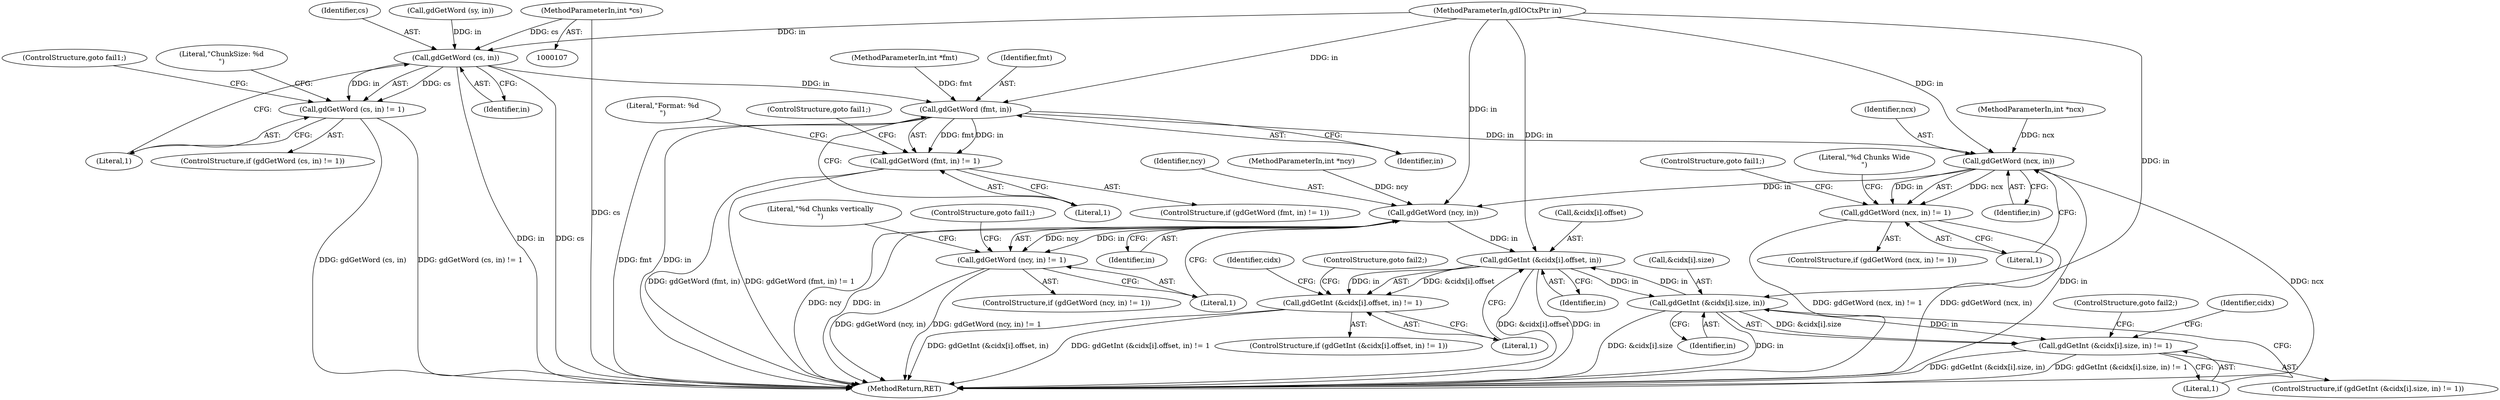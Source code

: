digraph "0_libgd_69d2fd2c597ffc0c217de1238b9bf4d4bceba8e6@pointer" {
"1000111" [label="(MethodParameterIn,int *cs)"];
"1000231" [label="(Call,gdGetWord (cs, in))"];
"1000230" [label="(Call,gdGetWord (cs, in) != 1)"];
"1000261" [label="(Call,gdGetWord (fmt, in))"];
"1000260" [label="(Call,gdGetWord (fmt, in) != 1)"];
"1000301" [label="(Call,gdGetWord (ncx, in))"];
"1000300" [label="(Call,gdGetWord (ncx, in) != 1)"];
"1000314" [label="(Call,gdGetWord (ncy, in))"];
"1000313" [label="(Call,gdGetWord (ncy, in) != 1)"];
"1000410" [label="(Call,gdGetInt (&cidx[i].offset, in))"];
"1000409" [label="(Call,gdGetInt (&cidx[i].offset, in) != 1)"];
"1000423" [label="(Call,gdGetInt (&cidx[i].size, in))"];
"1000422" [label="(Call,gdGetInt (&cidx[i].size, in) != 1)"];
"1000306" [label="(ControlStructure,goto fail1;)"];
"1000301" [label="(Call,gdGetWord (ncx, in))"];
"1000431" [label="(Literal,1)"];
"1000322" [label="(Literal,\"%d Chunks vertically\n\")"];
"1000236" [label="(ControlStructure,goto fail1;)"];
"1000230" [label="(Call,gdGetWord (cs, in) != 1)"];
"1000411" [label="(Call,&cidx[i].offset)"];
"1000313" [label="(Call,gdGetWord (ncy, in) != 1)"];
"1000233" [label="(Identifier,in)"];
"1000418" [label="(Literal,1)"];
"1000430" [label="(Identifier,in)"];
"1000439" [label="(Identifier,cidx)"];
"1000317" [label="(Literal,1)"];
"1000114" [label="(MethodParameterIn,int *ncx)"];
"1000239" [label="(Literal,\"ChunkSize: %d\n\")"];
"1000319" [label="(ControlStructure,goto fail1;)"];
"1000231" [label="(Call,gdGetWord (cs, in))"];
"1000113" [label="(MethodParameterIn,int *fmt)"];
"1000232" [label="(Identifier,cs)"];
"1000433" [label="(ControlStructure,goto fail2;)"];
"1000234" [label="(Literal,1)"];
"1000299" [label="(ControlStructure,if (gdGetWord (ncx, in) != 1))"];
"1000115" [label="(MethodParameterIn,int *ncy)"];
"1000303" [label="(Identifier,in)"];
"1000266" [label="(ControlStructure,goto fail1;)"];
"1000314" [label="(Call,gdGetWord (ncy, in))"];
"1000424" [label="(Call,&cidx[i].size)"];
"1000259" [label="(ControlStructure,if (gdGetWord (fmt, in) != 1))"];
"1000263" [label="(Identifier,in)"];
"1000423" [label="(Call,gdGetInt (&cidx[i].size, in))"];
"1000260" [label="(Call,gdGetWord (fmt, in) != 1)"];
"1000304" [label="(Literal,1)"];
"1000420" [label="(ControlStructure,goto fail2;)"];
"1000111" [label="(MethodParameterIn,int *cs)"];
"1000261" [label="(Call,gdGetWord (fmt, in))"];
"1000417" [label="(Identifier,in)"];
"1000214" [label="(Call,gdGetWord (sy, in))"];
"1000466" [label="(MethodReturn,RET)"];
"1000269" [label="(Literal,\"Format: %d\n\")"];
"1000312" [label="(ControlStructure,if (gdGetWord (ncy, in) != 1))"];
"1000262" [label="(Identifier,fmt)"];
"1000264" [label="(Literal,1)"];
"1000315" [label="(Identifier,ncy)"];
"1000410" [label="(Call,gdGetInt (&cidx[i].offset, in))"];
"1000229" [label="(ControlStructure,if (gdGetWord (cs, in) != 1))"];
"1000421" [label="(ControlStructure,if (gdGetInt (&cidx[i].size, in) != 1))"];
"1000408" [label="(ControlStructure,if (gdGetInt (&cidx[i].offset, in) != 1))"];
"1000108" [label="(MethodParameterIn,gdIOCtxPtr in)"];
"1000302" [label="(Identifier,ncx)"];
"1000427" [label="(Identifier,cidx)"];
"1000316" [label="(Identifier,in)"];
"1000300" [label="(Call,gdGetWord (ncx, in) != 1)"];
"1000309" [label="(Literal,\"%d Chunks Wide\n\")"];
"1000409" [label="(Call,gdGetInt (&cidx[i].offset, in) != 1)"];
"1000422" [label="(Call,gdGetInt (&cidx[i].size, in) != 1)"];
"1000111" -> "1000107"  [label="AST: "];
"1000111" -> "1000466"  [label="DDG: cs"];
"1000111" -> "1000231"  [label="DDG: cs"];
"1000231" -> "1000230"  [label="AST: "];
"1000231" -> "1000233"  [label="CFG: "];
"1000232" -> "1000231"  [label="AST: "];
"1000233" -> "1000231"  [label="AST: "];
"1000234" -> "1000231"  [label="CFG: "];
"1000231" -> "1000466"  [label="DDG: in"];
"1000231" -> "1000466"  [label="DDG: cs"];
"1000231" -> "1000230"  [label="DDG: cs"];
"1000231" -> "1000230"  [label="DDG: in"];
"1000214" -> "1000231"  [label="DDG: in"];
"1000108" -> "1000231"  [label="DDG: in"];
"1000231" -> "1000261"  [label="DDG: in"];
"1000230" -> "1000229"  [label="AST: "];
"1000230" -> "1000234"  [label="CFG: "];
"1000234" -> "1000230"  [label="AST: "];
"1000236" -> "1000230"  [label="CFG: "];
"1000239" -> "1000230"  [label="CFG: "];
"1000230" -> "1000466"  [label="DDG: gdGetWord (cs, in)"];
"1000230" -> "1000466"  [label="DDG: gdGetWord (cs, in) != 1"];
"1000261" -> "1000260"  [label="AST: "];
"1000261" -> "1000263"  [label="CFG: "];
"1000262" -> "1000261"  [label="AST: "];
"1000263" -> "1000261"  [label="AST: "];
"1000264" -> "1000261"  [label="CFG: "];
"1000261" -> "1000466"  [label="DDG: fmt"];
"1000261" -> "1000466"  [label="DDG: in"];
"1000261" -> "1000260"  [label="DDG: fmt"];
"1000261" -> "1000260"  [label="DDG: in"];
"1000113" -> "1000261"  [label="DDG: fmt"];
"1000108" -> "1000261"  [label="DDG: in"];
"1000261" -> "1000301"  [label="DDG: in"];
"1000260" -> "1000259"  [label="AST: "];
"1000260" -> "1000264"  [label="CFG: "];
"1000264" -> "1000260"  [label="AST: "];
"1000266" -> "1000260"  [label="CFG: "];
"1000269" -> "1000260"  [label="CFG: "];
"1000260" -> "1000466"  [label="DDG: gdGetWord (fmt, in) != 1"];
"1000260" -> "1000466"  [label="DDG: gdGetWord (fmt, in)"];
"1000301" -> "1000300"  [label="AST: "];
"1000301" -> "1000303"  [label="CFG: "];
"1000302" -> "1000301"  [label="AST: "];
"1000303" -> "1000301"  [label="AST: "];
"1000304" -> "1000301"  [label="CFG: "];
"1000301" -> "1000466"  [label="DDG: in"];
"1000301" -> "1000466"  [label="DDG: ncx"];
"1000301" -> "1000300"  [label="DDG: ncx"];
"1000301" -> "1000300"  [label="DDG: in"];
"1000114" -> "1000301"  [label="DDG: ncx"];
"1000108" -> "1000301"  [label="DDG: in"];
"1000301" -> "1000314"  [label="DDG: in"];
"1000300" -> "1000299"  [label="AST: "];
"1000300" -> "1000304"  [label="CFG: "];
"1000304" -> "1000300"  [label="AST: "];
"1000306" -> "1000300"  [label="CFG: "];
"1000309" -> "1000300"  [label="CFG: "];
"1000300" -> "1000466"  [label="DDG: gdGetWord (ncx, in)"];
"1000300" -> "1000466"  [label="DDG: gdGetWord (ncx, in) != 1"];
"1000314" -> "1000313"  [label="AST: "];
"1000314" -> "1000316"  [label="CFG: "];
"1000315" -> "1000314"  [label="AST: "];
"1000316" -> "1000314"  [label="AST: "];
"1000317" -> "1000314"  [label="CFG: "];
"1000314" -> "1000466"  [label="DDG: ncy"];
"1000314" -> "1000466"  [label="DDG: in"];
"1000314" -> "1000313"  [label="DDG: ncy"];
"1000314" -> "1000313"  [label="DDG: in"];
"1000115" -> "1000314"  [label="DDG: ncy"];
"1000108" -> "1000314"  [label="DDG: in"];
"1000314" -> "1000410"  [label="DDG: in"];
"1000313" -> "1000312"  [label="AST: "];
"1000313" -> "1000317"  [label="CFG: "];
"1000317" -> "1000313"  [label="AST: "];
"1000319" -> "1000313"  [label="CFG: "];
"1000322" -> "1000313"  [label="CFG: "];
"1000313" -> "1000466"  [label="DDG: gdGetWord (ncy, in) != 1"];
"1000313" -> "1000466"  [label="DDG: gdGetWord (ncy, in)"];
"1000410" -> "1000409"  [label="AST: "];
"1000410" -> "1000417"  [label="CFG: "];
"1000411" -> "1000410"  [label="AST: "];
"1000417" -> "1000410"  [label="AST: "];
"1000418" -> "1000410"  [label="CFG: "];
"1000410" -> "1000466"  [label="DDG: &cidx[i].offset"];
"1000410" -> "1000466"  [label="DDG: in"];
"1000410" -> "1000409"  [label="DDG: &cidx[i].offset"];
"1000410" -> "1000409"  [label="DDG: in"];
"1000423" -> "1000410"  [label="DDG: in"];
"1000108" -> "1000410"  [label="DDG: in"];
"1000410" -> "1000423"  [label="DDG: in"];
"1000409" -> "1000408"  [label="AST: "];
"1000409" -> "1000418"  [label="CFG: "];
"1000418" -> "1000409"  [label="AST: "];
"1000420" -> "1000409"  [label="CFG: "];
"1000427" -> "1000409"  [label="CFG: "];
"1000409" -> "1000466"  [label="DDG: gdGetInt (&cidx[i].offset, in) != 1"];
"1000409" -> "1000466"  [label="DDG: gdGetInt (&cidx[i].offset, in)"];
"1000423" -> "1000422"  [label="AST: "];
"1000423" -> "1000430"  [label="CFG: "];
"1000424" -> "1000423"  [label="AST: "];
"1000430" -> "1000423"  [label="AST: "];
"1000431" -> "1000423"  [label="CFG: "];
"1000423" -> "1000466"  [label="DDG: &cidx[i].size"];
"1000423" -> "1000466"  [label="DDG: in"];
"1000423" -> "1000422"  [label="DDG: &cidx[i].size"];
"1000423" -> "1000422"  [label="DDG: in"];
"1000108" -> "1000423"  [label="DDG: in"];
"1000422" -> "1000421"  [label="AST: "];
"1000422" -> "1000431"  [label="CFG: "];
"1000431" -> "1000422"  [label="AST: "];
"1000433" -> "1000422"  [label="CFG: "];
"1000439" -> "1000422"  [label="CFG: "];
"1000422" -> "1000466"  [label="DDG: gdGetInt (&cidx[i].size, in)"];
"1000422" -> "1000466"  [label="DDG: gdGetInt (&cidx[i].size, in) != 1"];
}
